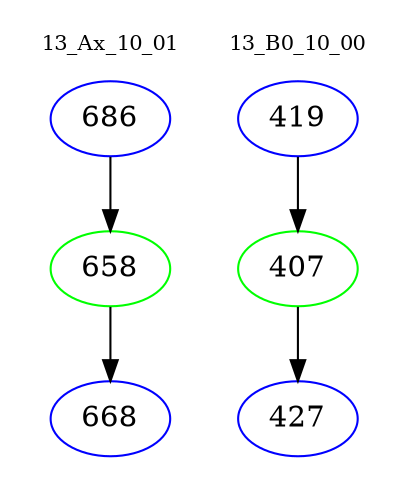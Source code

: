 digraph{
subgraph cluster_0 {
color = white
label = "13_Ax_10_01";
fontsize=10;
T0_686 [label="686", color="blue"]
T0_686 -> T0_658 [color="black"]
T0_658 [label="658", color="green"]
T0_658 -> T0_668 [color="black"]
T0_668 [label="668", color="blue"]
}
subgraph cluster_1 {
color = white
label = "13_B0_10_00";
fontsize=10;
T1_419 [label="419", color="blue"]
T1_419 -> T1_407 [color="black"]
T1_407 [label="407", color="green"]
T1_407 -> T1_427 [color="black"]
T1_427 [label="427", color="blue"]
}
}
